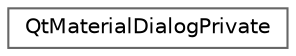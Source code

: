 digraph "类继承关系图"
{
 // LATEX_PDF_SIZE
  bgcolor="transparent";
  edge [fontname=Helvetica,fontsize=10,labelfontname=Helvetica,labelfontsize=10];
  node [fontname=Helvetica,fontsize=10,shape=box,height=0.2,width=0.4];
  rankdir="LR";
  Node0 [id="Node000000",label="QtMaterialDialogPrivate",height=0.2,width=0.4,color="grey40", fillcolor="white", style="filled",URL="$class_qt_material_dialog_private.html",tooltip="QtMaterialDialog 的私有实现类，管理状态机和布局"];
}
